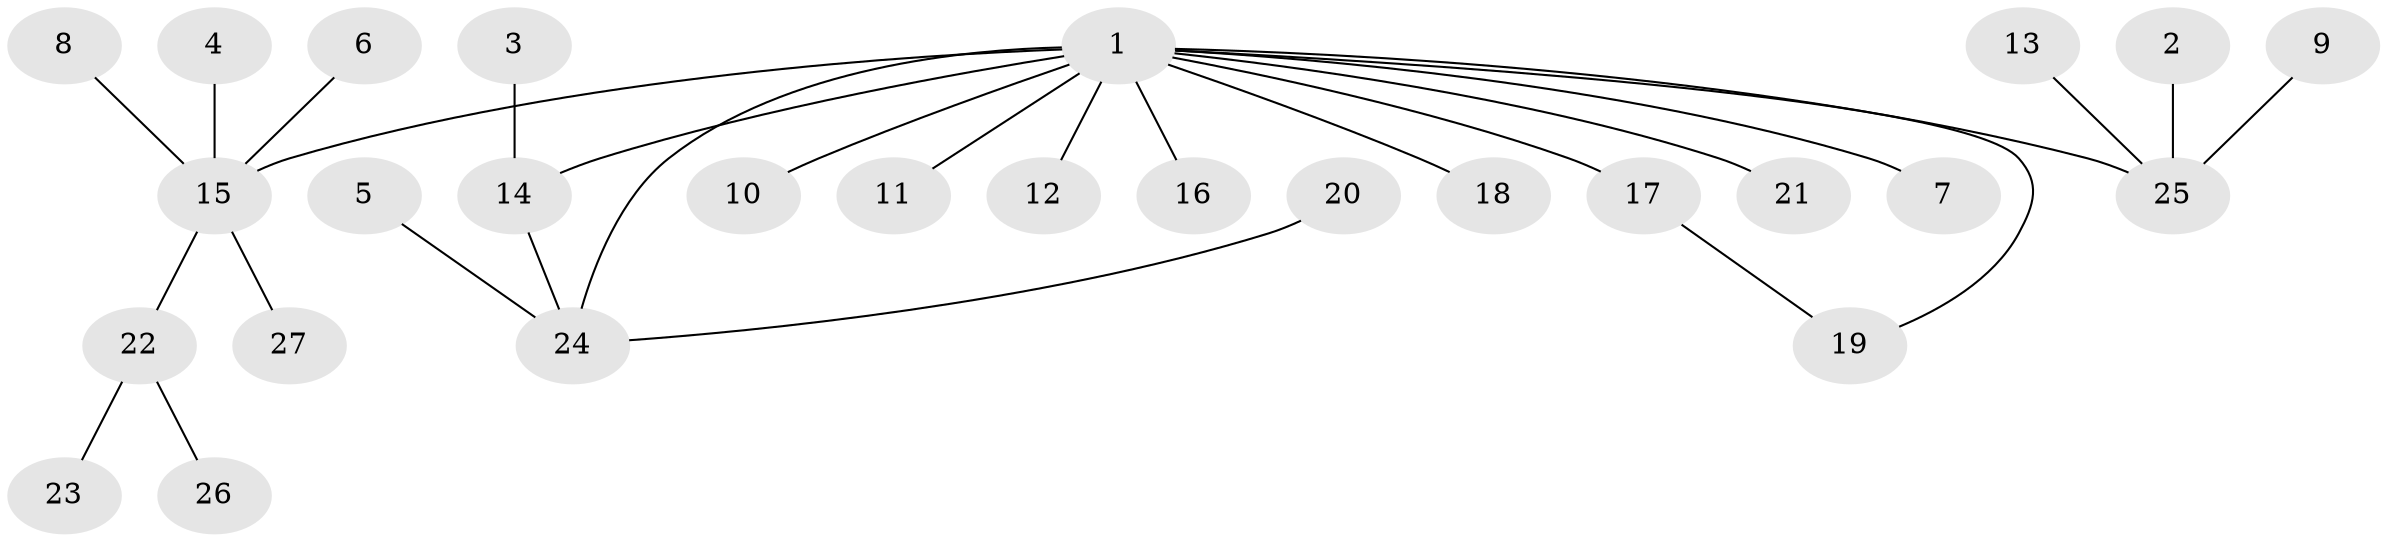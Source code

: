 // original degree distribution, {10: 0.018518518518518517, 9: 0.018518518518518517, 1: 0.6296296296296297, 5: 0.07407407407407407, 3: 0.09259259259259259, 6: 0.018518518518518517, 4: 0.037037037037037035, 2: 0.1111111111111111}
// Generated by graph-tools (version 1.1) at 2025/25/03/09/25 03:25:59]
// undirected, 27 vertices, 28 edges
graph export_dot {
graph [start="1"]
  node [color=gray90,style=filled];
  1;
  2;
  3;
  4;
  5;
  6;
  7;
  8;
  9;
  10;
  11;
  12;
  13;
  14;
  15;
  16;
  17;
  18;
  19;
  20;
  21;
  22;
  23;
  24;
  25;
  26;
  27;
  1 -- 7 [weight=1.0];
  1 -- 10 [weight=1.0];
  1 -- 11 [weight=1.0];
  1 -- 12 [weight=1.0];
  1 -- 14 [weight=1.0];
  1 -- 15 [weight=2.0];
  1 -- 16 [weight=1.0];
  1 -- 17 [weight=1.0];
  1 -- 18 [weight=1.0];
  1 -- 19 [weight=1.0];
  1 -- 21 [weight=1.0];
  1 -- 24 [weight=1.0];
  1 -- 25 [weight=1.0];
  2 -- 25 [weight=1.0];
  3 -- 14 [weight=1.0];
  4 -- 15 [weight=1.0];
  5 -- 24 [weight=1.0];
  6 -- 15 [weight=1.0];
  8 -- 15 [weight=1.0];
  9 -- 25 [weight=1.0];
  13 -- 25 [weight=1.0];
  14 -- 24 [weight=1.0];
  15 -- 22 [weight=1.0];
  15 -- 27 [weight=1.0];
  17 -- 19 [weight=1.0];
  20 -- 24 [weight=1.0];
  22 -- 23 [weight=1.0];
  22 -- 26 [weight=1.0];
}
